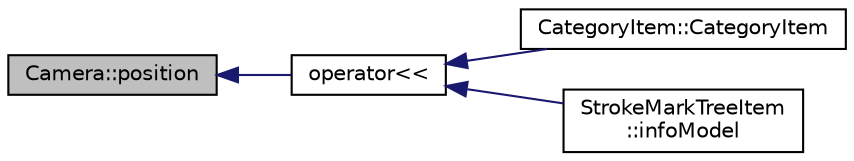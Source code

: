 digraph "Camera::position"
{
  edge [fontname="Helvetica",fontsize="10",labelfontname="Helvetica",labelfontsize="10"];
  node [fontname="Helvetica",fontsize="10",shape=record];
  rankdir="LR";
  Node7 [label="Camera::position",height=0.2,width=0.4,color="black", fillcolor="grey75", style="filled", fontcolor="black"];
  Node7 -> Node8 [dir="back",color="midnightblue",fontsize="10",style="solid",fontname="Helvetica"];
  Node8 [label="operator\<\<",height=0.2,width=0.4,color="black", fillcolor="white", style="filled",URL="$camera_8h.html#abe81ff321b3ec6229d8f3c4fe9465540"];
  Node8 -> Node9 [dir="back",color="midnightblue",fontsize="10",style="solid",fontname="Helvetica"];
  Node9 [label="CategoryItem::CategoryItem",height=0.2,width=0.4,color="black", fillcolor="white", style="filled",URL="$class_category_item.html#a7590d67b1dfc8d2ac76ffda2232d73f1"];
  Node8 -> Node10 [dir="back",color="midnightblue",fontsize="10",style="solid",fontname="Helvetica"];
  Node10 [label="StrokeMarkTreeItem\l::infoModel",height=0.2,width=0.4,color="black", fillcolor="white", style="filled",URL="$class_stroke_mark_tree_item.html#a663c082ed47915fc7e64c5e2a4572269"];
}
